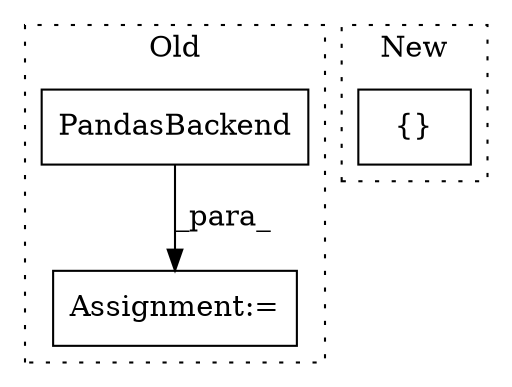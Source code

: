 digraph G {
subgraph cluster0 {
1 [label="PandasBackend" a="32" s="12381,12406" l="14,1" shape="box"];
3 [label="Assignment:=" a="7" s="12380" l="1" shape="box"];
label = "Old";
style="dotted";
}
subgraph cluster1 {
2 [label="{}" a="4" s="17543,17573" l="1,1" shape="box"];
label = "New";
style="dotted";
}
1 -> 3 [label="_para_"];
}